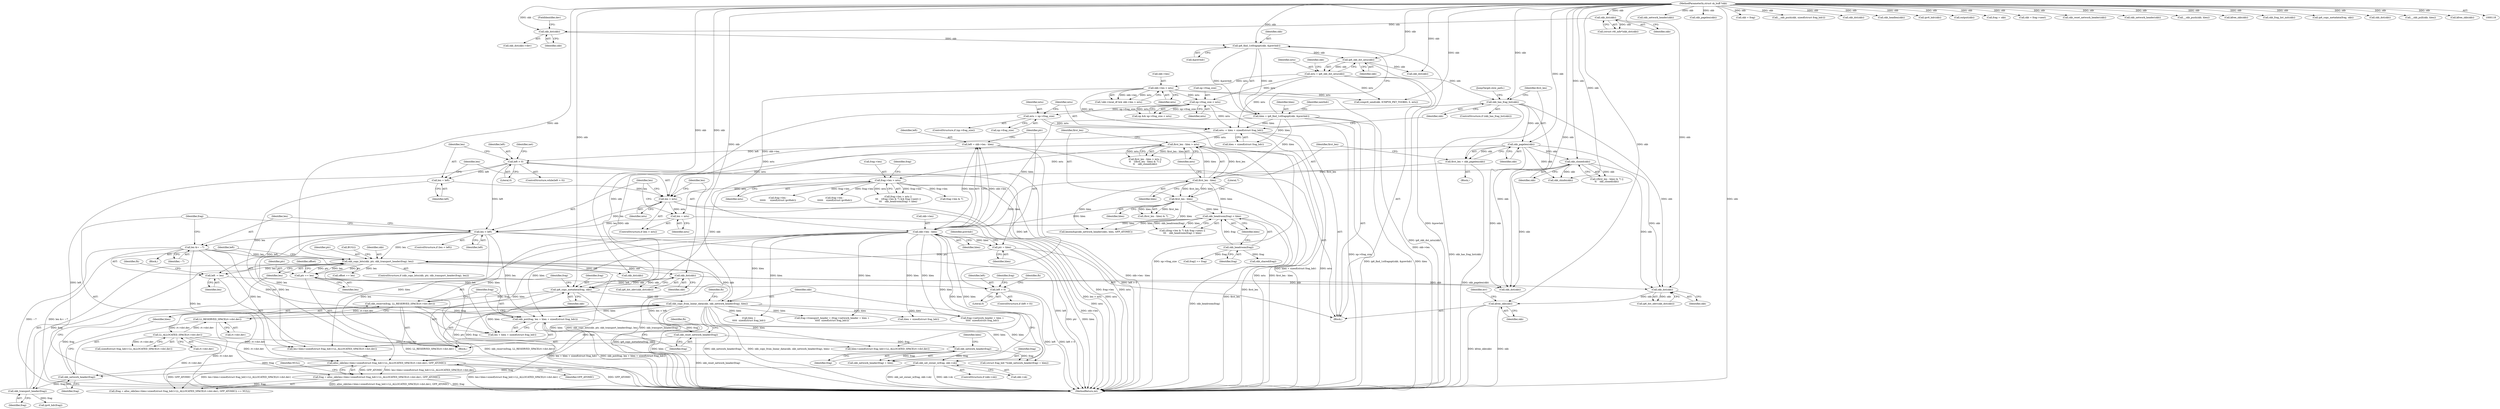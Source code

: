 digraph "0_linux_87c48fa3b4630905f98268dde838ee43626a060c_1@API" {
"1000855" [label="(Call,kfree_skb(skb))"];
"1000852" [label="(Call,skb_dst(skb))"];
"1000846" [label="(Call,skb_dst(skb))"];
"1000792" [label="(Call,skb_copy_bits(skb, ptr, skb_transport_header(frag), len))"];
"1000759" [label="(Call,skb_copy_from_linear_data(skb, skb_network_header(frag), hlen))"];
"1000709" [label="(Call,ip6_copy_metadata(frag, skb))"];
"1000679" [label="(Call,frag = alloc_skb(len+hlen+sizeof(struct frag_hdr)+LL_ALLOCATED_SPACE(rt->dst.dev), GFP_ATOMIC))"];
"1000681" [label="(Call,alloc_skb(len+hlen+sizeof(struct frag_hdr)+LL_ALLOCATED_SPACE(rt->dst.dev), GFP_ATOMIC))"];
"1000674" [label="(Call,len &= ~7)"];
"1000670" [label="(Call,len < left)"];
"1000663" [label="(Call,len > mtu)"];
"1000659" [label="(Call,len = left)"];
"1000655" [label="(Call,left > 0)"];
"1000809" [label="(Call,left > 0)"];
"1000799" [label="(Call,left -= len)"];
"1000640" [label="(Call,left = skb->len - hlen)"];
"1000642" [label="(Call,skb->len - hlen)"];
"1000194" [label="(Call,skb->len > mtu)"];
"1000184" [label="(Call,mtu = ip6_skb_dst_mtu(skb))"];
"1000186" [label="(Call,ip6_skb_dst_mtu(skb))"];
"1000176" [label="(Call,ip6_find_1stfragopt(skb, &prevhdr))"];
"1000171" [label="(Call,skb_dst(skb))"];
"1000128" [label="(Call,skb_dst(skb))"];
"1000119" [label="(MethodParameterIn,struct sk_buff *skb)"];
"1000267" [label="(Call,first_len - hlen)"];
"1000261" [label="(Call,first_len - hlen)"];
"1000253" [label="(Call,first_len = skb_pagelen(skb))"];
"1000255" [label="(Call,skb_pagelen(skb))"];
"1000249" [label="(Call,skb_has_frag_list(skb))"];
"1000174" [label="(Call,hlen = ip6_find_1stfragopt(skb, &prevhdr))"];
"1000292" [label="(Call,skb_headroom(frag) < hlen)"];
"1000293" [label="(Call,skb_headroom(frag))"];
"1000260" [label="(Call,first_len - hlen > mtu)"];
"1000242" [label="(Call,mtu -= hlen + sizeof(struct frag_hdr))"];
"1000237" [label="(Call,mtu = np->frag_size)"];
"1000227" [label="(Call,np->frag_size < mtu)"];
"1000277" [label="(Call,frag->len > mtu)"];
"1000666" [label="(Call,len = mtu)"];
"1000689" [label="(Call,LL_ALLOCATED_SPACE(rt->dst.dev))"];
"1000714" [label="(Call,LL_RESERVED_SPACE(rt->dst.dev))"];
"1000271" [label="(Call,skb_cloned(skb))"];
"1000761" [label="(Call,skb_network_header(frag))"];
"1000754" [label="(Call,skb_set_owner_w(frag, skb->sk))"];
"1000735" [label="(Call,skb_network_header(frag))"];
"1000728" [label="(Call,skb_reset_network_header(frag))"];
"1000720" [label="(Call,skb_put(frag, len + hlen + sizeof(struct frag_hdr)))"];
"1000712" [label="(Call,skb_reserve(frag, LL_RESERVED_SPACE(rt->dst.dev)))"];
"1000647" [label="(Call,ptr = hlen)"];
"1000830" [label="(Call,ptr += len)"];
"1000795" [label="(Call,skb_transport_header(frag))"];
"1000736" [label="(Identifier,frag)"];
"1000648" [label="(Identifier,ptr)"];
"1000175" [label="(Identifier,hlen)"];
"1000350" [label="(Call,skb_network_header(skb))"];
"1000755" [label="(Identifier,frag)"];
"1000295" [label="(Identifier,hlen)"];
"1000690" [label="(Call,rt->dst.dev)"];
"1000673" [label="(Block,)"];
"1000119" [label="(MethodParameterIn,struct sk_buff *skb)"];
"1000642" [label="(Call,skb->len - hlen)"];
"1000831" [label="(Identifier,ptr)"];
"1000670" [label="(Call,len < left)"];
"1000177" [label="(Identifier,skb)"];
"1000233" [label="(ControlStructure,if (np->frag_size))"];
"1000413" [label="(Call,skb_pagelen(skb))"];
"1000194" [label="(Call,skb->len > mtu)"];
"1000254" [label="(Identifier,first_len)"];
"1000863" [label="(Call,skb_dst(skb))"];
"1000552" [label="(Call,skb = frag)"];
"1000858" [label="(Identifier,err)"];
"1000253" [label="(Call,first_len = skb_pagelen(skb))"];
"1000800" [label="(Identifier,left)"];
"1000761" [label="(Call,skb_network_header(frag))"];
"1000696" [label="(Identifier,NULL)"];
"1000276" [label="(Call,frag->len > mtu ||\n\t\t\t    ((frag->len & 7) && frag->next) ||\n\t\t\t    skb_headroom(frag) < hlen)"];
"1000728" [label="(Call,skb_reset_network_header(frag))"];
"1000374" [label="(Call,__skb_push(skb, sizeof(struct frag_hdr)))"];
"1000256" [label="(Identifier,skb)"];
"1000795" [label="(Call,skb_transport_header(frag))"];
"1000281" [label="(Identifier,mtu)"];
"1000680" [label="(Identifier,frag)"];
"1000656" [label="(Identifier,left)"];
"1000763" [label="(Identifier,hlen)"];
"1000269" [label="(Identifier,hlen)"];
"1000766" [label="(Identifier,fh)"];
"1000361" [label="(Call,skb_dst(skb))"];
"1000277" [label="(Call,frag->len > mtu)"];
"1000421" [label="(Call,skb_headlen(skb))"];
"1000678" [label="(Call,(frag = alloc_skb(len+hlen+sizeof(struct frag_hdr)+LL_ALLOCATED_SPACE(rt->dst.dev), GFP_ATOMIC)) == NULL)"];
"1000655" [label="(Call,left > 0)"];
"1000242" [label="(Call,mtu -= hlen + sizeof(struct frag_hdr))"];
"1000714" [label="(Call,LL_RESERVED_SPACE(rt->dst.dev))"];
"1000798" [label="(Call,BUG())"];
"1000689" [label="(Call,LL_ALLOCATED_SPACE(rt->dst.dev))"];
"1000187" [label="(Identifier,skb)"];
"1000294" [label="(Identifier,frag)"];
"1000663" [label="(Call,len > mtu)"];
"1000665" [label="(Identifier,mtu)"];
"1000659" [label="(Call,len = left)"];
"1000793" [label="(Identifier,skb)"];
"1000261" [label="(Call,first_len - hlen)"];
"1000724" [label="(Call,hlen + sizeof(struct frag_hdr))"];
"1000695" [label="(Identifier,GFP_ATOMIC)"];
"1000814" [label="(Identifier,fh)"];
"1000676" [label="(Identifier,~7)"];
"1000640" [label="(Call,left = skb->len - hlen)"];
"1000646" [label="(Identifier,hlen)"];
"1000208" [label="(Call,icmpv6_send(skb, ICMPV6_PKT_TOOBIG, 0, mtu))"];
"1000270" [label="(Literal,7)"];
"1000181" [label="(Identifier,nexthdr)"];
"1000662" [label="(ControlStructure,if (len > mtu))"];
"1000128" [label="(Call,skb_dst(skb))"];
"1000298" [label="(Call,skb_shared(frag))"];
"1000522" [label="(Call,frag->len -\n\t\t\t\t\t\t      sizeof(struct ipv6hdr))"];
"1000824" [label="(Call,frag->len -\n\t\t\t\t\t\t    sizeof(struct ipv6hdr))"];
"1000804" [label="(Identifier,fh)"];
"1000121" [label="(Block,)"];
"1000754" [label="(Call,skb_set_owner_w(frag, skb->sk))"];
"1000267" [label="(Call,first_len - hlen)"];
"1000430" [label="(Call,ipv6_hdr(skb))"];
"1000811" [label="(Literal,0)"];
"1000845" [label="(Call,ip6_dst_idev(skb_dst(skb)))"];
"1000649" [label="(Identifier,hlen)"];
"1000732" [label="(Call,(struct frag_hdr *)(skb_network_header(frag) + hlen))"];
"1000284" [label="(Call,frag->len & 7)"];
"1000796" [label="(Identifier,frag)"];
"1000668" [label="(Identifier,mtu)"];
"1000742" [label="(Call,frag->network_header + hlen +\n\t\t\t\t\t  sizeof(struct frag_hdr))"];
"1000533" [label="(Call,output(skb))"];
"1000647" [label="(Call,ptr = hlen)"];
"1000661" [label="(Identifier,left)"];
"1000198" [label="(Identifier,mtu)"];
"1000597" [label="(Call,frag = skb)"];
"1000239" [label="(Call,np->frag_size)"];
"1000797" [label="(Identifier,len)"];
"1000722" [label="(Call,len + hlen + sizeof(struct frag_hdr))"];
"1000684" [label="(Call,hlen+sizeof(struct frag_hdr)+LL_ALLOCATED_SPACE(rt->dst.dev))"];
"1000250" [label="(Identifier,skb)"];
"1000126" [label="(Call,(struct rt6_info*)skb_dst(skb))"];
"1000265" [label="(Call,((first_len - hlen) & 7) ||\n\t\t    skb_cloned(skb))"];
"1000832" [label="(Identifier,len)"];
"1000870" [label="(MethodReturn,int)"];
"1000590" [label="(Call,skb = frag->next)"];
"1000856" [label="(Identifier,skb)"];
"1000679" [label="(Call,frag = alloc_skb(len+hlen+sizeof(struct frag_hdr)+LL_ALLOCATED_SPACE(rt->dst.dev), GFP_ATOMIC))"];
"1000801" [label="(Identifier,len)"];
"1000381" [label="(Call,skb_reset_network_header(skb))"];
"1000227" [label="(Call,np->frag_size < mtu)"];
"1000172" [label="(Identifier,skb)"];
"1000847" [label="(Identifier,skb)"];
"1000720" [label="(Call,skb_put(frag, len + hlen + sizeof(struct frag_hdr)))"];
"1000731" [label="(Identifier,fh)"];
"1000674" [label="(Call,len &= ~7)"];
"1000186" [label="(Call,ip6_skb_dst_mtu(skb))"];
"1000682" [label="(Call,len+hlen+sizeof(struct frag_hdr)+LL_ALLOCATED_SPACE(rt->dst.dev))"];
"1000263" [label="(Identifier,hlen)"];
"1000833" [label="(Call,offset += len)"];
"1000681" [label="(Call,alloc_skb(len+hlen+sizeof(struct frag_hdr)+LL_ALLOCATED_SPACE(rt->dst.dev), GFP_ATOMIC))"];
"1000384" [label="(Call,skb_network_header(skb))"];
"1000762" [label="(Identifier,frag)"];
"1000759" [label="(Call,skb_copy_from_linear_data(skb, skb_network_header(frag), hlen))"];
"1000251" [label="(Block,)"];
"1000729" [label="(Identifier,frag)"];
"1000231" [label="(Identifier,mtu)"];
"1000657" [label="(Literal,0)"];
"1000244" [label="(Call,hlen + sizeof(struct frag_hdr))"];
"1000669" [label="(ControlStructure,if (len < left))"];
"1000799" [label="(Call,left -= len)"];
"1000282" [label="(Call,((frag->len & 7) && frag->next) ||\n\t\t\t    skb_headroom(frag) < hlen)"];
"1000260" [label="(Call,first_len - hlen > mtu)"];
"1000248" [label="(ControlStructure,if (skb_has_frag_list(skb)))"];
"1000701" [label="(Call,skb_dst(skb))"];
"1000664" [label="(Identifier,len)"];
"1000271" [label="(Call,skb_cloned(skb))"];
"1000378" [label="(Call,__skb_push(skb, hlen))"];
"1000671" [label="(Identifier,len)"];
"1000750" [label="(ControlStructure,if (skb->sk))"];
"1000672" [label="(Identifier,left)"];
"1000643" [label="(Call,skb->len)"];
"1000709" [label="(Call,ip6_copy_metadata(frag, skb))"];
"1000292" [label="(Call,skb_headroom(frag) < hlen)"];
"1000185" [label="(Identifier,mtu)"];
"1000349" [label="(Call,kmemdup(skb_network_header(skb), hlen, GFP_ATOMIC))"];
"1000189" [label="(Call,!skb->local_df && skb->len > mtu)"];
"1000173" [label="(FieldIdentifier,dev)"];
"1000195" [label="(Call,skb->len)"];
"1000192" [label="(Identifier,skb)"];
"1000667" [label="(Identifier,len)"];
"1000850" [label="(Identifier,net)"];
"1000660" [label="(Identifier,len)"];
"1000238" [label="(Identifier,mtu)"];
"1000272" [label="(Identifier,skb)"];
"1000834" [label="(Identifier,offset)"];
"1000853" [label="(Identifier,skb)"];
"1000237" [label="(Call,mtu = np->frag_size)"];
"1000293" [label="(Call,skb_headroom(frag))"];
"1000792" [label="(Call,skb_copy_bits(skb, ptr, skb_transport_header(frag), len))"];
"1000219" [label="(Call,kfree_skb(skb))"];
"1000338" [label="(Call,skb_shinfo(skb))"];
"1000341" [label="(Call,skb_frag_list_init(skb))"];
"1000686" [label="(Call,sizeof(struct frag_hdr)+LL_ALLOCATED_SPACE(rt->dst.dev))"];
"1000711" [label="(Identifier,skb)"];
"1000654" [label="(ControlStructure,while(left > 0))"];
"1000528" [label="(Call,ip6_copy_metadata(frag, skb))"];
"1000641" [label="(Identifier,left)"];
"1000715" [label="(Call,rt->dst.dev)"];
"1000712" [label="(Call,skb_reserve(frag, LL_RESERVED_SPACE(rt->dst.dev)))"];
"1000249" [label="(Call,skb_has_frag_list(skb))"];
"1000618" [label="(Call,frag2 == frag)"];
"1000830" [label="(Call,ptr += len)"];
"1000266" [label="(Call,(first_len - hlen) & 7)"];
"1000205" [label="(Call,skb_dst(skb))"];
"1000184" [label="(Call,mtu = ip6_skb_dst_mtu(skb))"];
"1000176" [label="(Call,ip6_find_1stfragopt(skb, &prevhdr))"];
"1000666" [label="(Call,len = mtu)"];
"1000794" [label="(Identifier,ptr)"];
"1000652" [label="(Identifier,prevhdr)"];
"1000713" [label="(Identifier,frag)"];
"1000216" [label="(Call,skb_dst(skb))"];
"1000367" [label="(Call,__skb_pull(skb, hlen))"];
"1000810" [label="(Identifier,left)"];
"1000278" [label="(Call,frag->len)"];
"1000675" [label="(Identifier,len)"];
"1000228" [label="(Call,np->frag_size)"];
"1000746" [label="(Call,hlen +\n\t\t\t\t\t  sizeof(struct frag_hdr))"];
"1000710" [label="(Identifier,frag)"];
"1000735" [label="(Call,skb_network_header(frag))"];
"1000852" [label="(Call,skb_dst(skb))"];
"1000174" [label="(Call,hlen = ip6_find_1stfragopt(skb, &prevhdr))"];
"1000738" [label="(Call,frag->transport_header = (frag->network_header + hlen +\n\t\t\t\t\t  sizeof(struct frag_hdr)))"];
"1000820" [label="(Call,ipv6_hdr(frag))"];
"1000243" [label="(Identifier,mtu)"];
"1000171" [label="(Call,skb_dst(skb))"];
"1000851" [label="(Call,ip6_dst_idev(skb_dst(skb)))"];
"1000721" [label="(Identifier,frag)"];
"1000225" [label="(Call,np && np->frag_size < mtu)"];
"1000737" [label="(Identifier,hlen)"];
"1000262" [label="(Identifier,first_len)"];
"1000756" [label="(Call,skb->sk)"];
"1000846" [label="(Call,skb_dst(skb))"];
"1000734" [label="(Call,skb_network_header(frag) + hlen)"];
"1000170" [label="(Call,skb_dst(skb)->dev)"];
"1000760" [label="(Identifier,skb)"];
"1000178" [label="(Call,&prevhdr)"];
"1000264" [label="(Identifier,mtu)"];
"1000821" [label="(Identifier,frag)"];
"1000286" [label="(Identifier,frag)"];
"1000129" [label="(Identifier,skb)"];
"1000639" [label="(JumpTarget,slow_path:)"];
"1000259" [label="(Call,first_len - hlen > mtu ||\n\t\t    ((first_len - hlen) & 7) ||\n\t\t    skb_cloned(skb))"];
"1000791" [label="(ControlStructure,if (skb_copy_bits(skb, ptr, skb_transport_header(frag), len)))"];
"1000658" [label="(Block,)"];
"1000855" [label="(Call,kfree_skb(skb))"];
"1000268" [label="(Identifier,first_len)"];
"1000809" [label="(Call,left > 0)"];
"1000866" [label="(Call,kfree_skb(skb))"];
"1000808" [label="(ControlStructure,if (left > 0))"];
"1000255" [label="(Call,skb_pagelen(skb))"];
"1000855" -> "1000121"  [label="AST: "];
"1000855" -> "1000856"  [label="CFG: "];
"1000856" -> "1000855"  [label="AST: "];
"1000858" -> "1000855"  [label="CFG: "];
"1000855" -> "1000870"  [label="DDG: kfree_skb(skb)"];
"1000855" -> "1000870"  [label="DDG: skb"];
"1000852" -> "1000855"  [label="DDG: skb"];
"1000119" -> "1000855"  [label="DDG: skb"];
"1000852" -> "1000851"  [label="AST: "];
"1000852" -> "1000853"  [label="CFG: "];
"1000853" -> "1000852"  [label="AST: "];
"1000851" -> "1000852"  [label="CFG: "];
"1000852" -> "1000851"  [label="DDG: skb"];
"1000846" -> "1000852"  [label="DDG: skb"];
"1000249" -> "1000852"  [label="DDG: skb"];
"1000271" -> "1000852"  [label="DDG: skb"];
"1000255" -> "1000852"  [label="DDG: skb"];
"1000119" -> "1000852"  [label="DDG: skb"];
"1000846" -> "1000845"  [label="AST: "];
"1000846" -> "1000847"  [label="CFG: "];
"1000847" -> "1000846"  [label="AST: "];
"1000845" -> "1000846"  [label="CFG: "];
"1000846" -> "1000701"  [label="DDG: skb"];
"1000846" -> "1000709"  [label="DDG: skb"];
"1000846" -> "1000845"  [label="DDG: skb"];
"1000792" -> "1000846"  [label="DDG: skb"];
"1000119" -> "1000846"  [label="DDG: skb"];
"1000792" -> "1000791"  [label="AST: "];
"1000792" -> "1000797"  [label="CFG: "];
"1000793" -> "1000792"  [label="AST: "];
"1000794" -> "1000792"  [label="AST: "];
"1000795" -> "1000792"  [label="AST: "];
"1000797" -> "1000792"  [label="AST: "];
"1000798" -> "1000792"  [label="CFG: "];
"1000800" -> "1000792"  [label="CFG: "];
"1000792" -> "1000870"  [label="DDG: skb_copy_bits(skb, ptr, skb_transport_header(frag), len)"];
"1000792" -> "1000870"  [label="DDG: skb_transport_header(frag)"];
"1000759" -> "1000792"  [label="DDG: skb"];
"1000119" -> "1000792"  [label="DDG: skb"];
"1000647" -> "1000792"  [label="DDG: ptr"];
"1000830" -> "1000792"  [label="DDG: ptr"];
"1000795" -> "1000792"  [label="DDG: frag"];
"1000674" -> "1000792"  [label="DDG: len"];
"1000670" -> "1000792"  [label="DDG: len"];
"1000792" -> "1000799"  [label="DDG: len"];
"1000792" -> "1000830"  [label="DDG: len"];
"1000792" -> "1000830"  [label="DDG: ptr"];
"1000792" -> "1000833"  [label="DDG: len"];
"1000792" -> "1000863"  [label="DDG: skb"];
"1000759" -> "1000658"  [label="AST: "];
"1000759" -> "1000763"  [label="CFG: "];
"1000760" -> "1000759"  [label="AST: "];
"1000761" -> "1000759"  [label="AST: "];
"1000763" -> "1000759"  [label="AST: "];
"1000766" -> "1000759"  [label="CFG: "];
"1000759" -> "1000870"  [label="DDG: skb_copy_from_linear_data(skb, skb_network_header(frag), hlen)"];
"1000759" -> "1000870"  [label="DDG: hlen"];
"1000759" -> "1000870"  [label="DDG: skb_network_header(frag)"];
"1000759" -> "1000681"  [label="DDG: hlen"];
"1000759" -> "1000682"  [label="DDG: hlen"];
"1000759" -> "1000684"  [label="DDG: hlen"];
"1000759" -> "1000720"  [label="DDG: hlen"];
"1000759" -> "1000722"  [label="DDG: hlen"];
"1000759" -> "1000724"  [label="DDG: hlen"];
"1000759" -> "1000732"  [label="DDG: hlen"];
"1000759" -> "1000734"  [label="DDG: hlen"];
"1000759" -> "1000738"  [label="DDG: hlen"];
"1000759" -> "1000742"  [label="DDG: hlen"];
"1000759" -> "1000746"  [label="DDG: hlen"];
"1000709" -> "1000759"  [label="DDG: skb"];
"1000119" -> "1000759"  [label="DDG: skb"];
"1000761" -> "1000759"  [label="DDG: frag"];
"1000642" -> "1000759"  [label="DDG: hlen"];
"1000709" -> "1000658"  [label="AST: "];
"1000709" -> "1000711"  [label="CFG: "];
"1000710" -> "1000709"  [label="AST: "];
"1000711" -> "1000709"  [label="AST: "];
"1000713" -> "1000709"  [label="CFG: "];
"1000709" -> "1000870"  [label="DDG: ip6_copy_metadata(frag, skb)"];
"1000679" -> "1000709"  [label="DDG: frag"];
"1000249" -> "1000709"  [label="DDG: skb"];
"1000271" -> "1000709"  [label="DDG: skb"];
"1000255" -> "1000709"  [label="DDG: skb"];
"1000119" -> "1000709"  [label="DDG: skb"];
"1000709" -> "1000712"  [label="DDG: frag"];
"1000679" -> "1000678"  [label="AST: "];
"1000679" -> "1000681"  [label="CFG: "];
"1000680" -> "1000679"  [label="AST: "];
"1000681" -> "1000679"  [label="AST: "];
"1000696" -> "1000679"  [label="CFG: "];
"1000679" -> "1000870"  [label="DDG: alloc_skb(len+hlen+sizeof(struct frag_hdr)+LL_ALLOCATED_SPACE(rt->dst.dev), GFP_ATOMIC)"];
"1000679" -> "1000870"  [label="DDG: frag"];
"1000679" -> "1000678"  [label="DDG: frag"];
"1000681" -> "1000679"  [label="DDG: len+hlen+sizeof(struct frag_hdr)+LL_ALLOCATED_SPACE(rt->dst.dev)"];
"1000681" -> "1000679"  [label="DDG: GFP_ATOMIC"];
"1000681" -> "1000695"  [label="CFG: "];
"1000682" -> "1000681"  [label="AST: "];
"1000695" -> "1000681"  [label="AST: "];
"1000681" -> "1000870"  [label="DDG: len+hlen+sizeof(struct frag_hdr)+LL_ALLOCATED_SPACE(rt->dst.dev)"];
"1000681" -> "1000870"  [label="DDG: GFP_ATOMIC"];
"1000681" -> "1000678"  [label="DDG: len+hlen+sizeof(struct frag_hdr)+LL_ALLOCATED_SPACE(rt->dst.dev)"];
"1000681" -> "1000678"  [label="DDG: GFP_ATOMIC"];
"1000674" -> "1000681"  [label="DDG: len"];
"1000670" -> "1000681"  [label="DDG: len"];
"1000642" -> "1000681"  [label="DDG: hlen"];
"1000689" -> "1000681"  [label="DDG: rt->dst.dev"];
"1000674" -> "1000673"  [label="AST: "];
"1000674" -> "1000676"  [label="CFG: "];
"1000675" -> "1000674"  [label="AST: "];
"1000676" -> "1000674"  [label="AST: "];
"1000680" -> "1000674"  [label="CFG: "];
"1000674" -> "1000870"  [label="DDG: ~7"];
"1000674" -> "1000870"  [label="DDG: len &= ~7"];
"1000670" -> "1000674"  [label="DDG: len"];
"1000674" -> "1000682"  [label="DDG: len"];
"1000674" -> "1000720"  [label="DDG: len"];
"1000674" -> "1000722"  [label="DDG: len"];
"1000670" -> "1000669"  [label="AST: "];
"1000670" -> "1000672"  [label="CFG: "];
"1000671" -> "1000670"  [label="AST: "];
"1000672" -> "1000670"  [label="AST: "];
"1000675" -> "1000670"  [label="CFG: "];
"1000680" -> "1000670"  [label="CFG: "];
"1000670" -> "1000870"  [label="DDG: left"];
"1000670" -> "1000870"  [label="DDG: len < left"];
"1000663" -> "1000670"  [label="DDG: len"];
"1000666" -> "1000670"  [label="DDG: len"];
"1000655" -> "1000670"  [label="DDG: left"];
"1000670" -> "1000682"  [label="DDG: len"];
"1000670" -> "1000720"  [label="DDG: len"];
"1000670" -> "1000722"  [label="DDG: len"];
"1000670" -> "1000799"  [label="DDG: left"];
"1000663" -> "1000662"  [label="AST: "];
"1000663" -> "1000665"  [label="CFG: "];
"1000664" -> "1000663"  [label="AST: "];
"1000665" -> "1000663"  [label="AST: "];
"1000667" -> "1000663"  [label="CFG: "];
"1000671" -> "1000663"  [label="CFG: "];
"1000663" -> "1000870"  [label="DDG: len > mtu"];
"1000663" -> "1000870"  [label="DDG: mtu"];
"1000659" -> "1000663"  [label="DDG: len"];
"1000260" -> "1000663"  [label="DDG: mtu"];
"1000277" -> "1000663"  [label="DDG: mtu"];
"1000242" -> "1000663"  [label="DDG: mtu"];
"1000663" -> "1000666"  [label="DDG: mtu"];
"1000659" -> "1000658"  [label="AST: "];
"1000659" -> "1000661"  [label="CFG: "];
"1000660" -> "1000659"  [label="AST: "];
"1000661" -> "1000659"  [label="AST: "];
"1000664" -> "1000659"  [label="CFG: "];
"1000655" -> "1000659"  [label="DDG: left"];
"1000655" -> "1000654"  [label="AST: "];
"1000655" -> "1000657"  [label="CFG: "];
"1000656" -> "1000655"  [label="AST: "];
"1000657" -> "1000655"  [label="AST: "];
"1000660" -> "1000655"  [label="CFG: "];
"1000850" -> "1000655"  [label="CFG: "];
"1000655" -> "1000870"  [label="DDG: left"];
"1000655" -> "1000870"  [label="DDG: left > 0"];
"1000809" -> "1000655"  [label="DDG: left"];
"1000640" -> "1000655"  [label="DDG: left"];
"1000809" -> "1000808"  [label="AST: "];
"1000809" -> "1000811"  [label="CFG: "];
"1000810" -> "1000809"  [label="AST: "];
"1000811" -> "1000809"  [label="AST: "];
"1000814" -> "1000809"  [label="CFG: "];
"1000821" -> "1000809"  [label="CFG: "];
"1000809" -> "1000870"  [label="DDG: left"];
"1000809" -> "1000870"  [label="DDG: left > 0"];
"1000799" -> "1000809"  [label="DDG: left"];
"1000799" -> "1000658"  [label="AST: "];
"1000799" -> "1000801"  [label="CFG: "];
"1000800" -> "1000799"  [label="AST: "];
"1000801" -> "1000799"  [label="AST: "];
"1000804" -> "1000799"  [label="CFG: "];
"1000640" -> "1000121"  [label="AST: "];
"1000640" -> "1000642"  [label="CFG: "];
"1000641" -> "1000640"  [label="AST: "];
"1000642" -> "1000640"  [label="AST: "];
"1000648" -> "1000640"  [label="CFG: "];
"1000640" -> "1000870"  [label="DDG: skb->len - hlen"];
"1000642" -> "1000640"  [label="DDG: skb->len"];
"1000642" -> "1000640"  [label="DDG: hlen"];
"1000642" -> "1000646"  [label="CFG: "];
"1000643" -> "1000642"  [label="AST: "];
"1000646" -> "1000642"  [label="AST: "];
"1000642" -> "1000870"  [label="DDG: skb->len"];
"1000194" -> "1000642"  [label="DDG: skb->len"];
"1000267" -> "1000642"  [label="DDG: hlen"];
"1000261" -> "1000642"  [label="DDG: hlen"];
"1000292" -> "1000642"  [label="DDG: hlen"];
"1000174" -> "1000642"  [label="DDG: hlen"];
"1000642" -> "1000647"  [label="DDG: hlen"];
"1000642" -> "1000682"  [label="DDG: hlen"];
"1000642" -> "1000684"  [label="DDG: hlen"];
"1000642" -> "1000720"  [label="DDG: hlen"];
"1000642" -> "1000722"  [label="DDG: hlen"];
"1000642" -> "1000724"  [label="DDG: hlen"];
"1000642" -> "1000732"  [label="DDG: hlen"];
"1000642" -> "1000734"  [label="DDG: hlen"];
"1000642" -> "1000738"  [label="DDG: hlen"];
"1000642" -> "1000742"  [label="DDG: hlen"];
"1000642" -> "1000746"  [label="DDG: hlen"];
"1000194" -> "1000189"  [label="AST: "];
"1000194" -> "1000198"  [label="CFG: "];
"1000195" -> "1000194"  [label="AST: "];
"1000198" -> "1000194"  [label="AST: "];
"1000189" -> "1000194"  [label="CFG: "];
"1000194" -> "1000870"  [label="DDG: skb->len"];
"1000194" -> "1000189"  [label="DDG: skb->len"];
"1000194" -> "1000189"  [label="DDG: mtu"];
"1000184" -> "1000194"  [label="DDG: mtu"];
"1000194" -> "1000208"  [label="DDG: mtu"];
"1000194" -> "1000227"  [label="DDG: mtu"];
"1000194" -> "1000242"  [label="DDG: mtu"];
"1000184" -> "1000121"  [label="AST: "];
"1000184" -> "1000186"  [label="CFG: "];
"1000185" -> "1000184"  [label="AST: "];
"1000186" -> "1000184"  [label="AST: "];
"1000192" -> "1000184"  [label="CFG: "];
"1000184" -> "1000870"  [label="DDG: ip6_skb_dst_mtu(skb)"];
"1000186" -> "1000184"  [label="DDG: skb"];
"1000184" -> "1000208"  [label="DDG: mtu"];
"1000184" -> "1000227"  [label="DDG: mtu"];
"1000184" -> "1000242"  [label="DDG: mtu"];
"1000186" -> "1000187"  [label="CFG: "];
"1000187" -> "1000186"  [label="AST: "];
"1000176" -> "1000186"  [label="DDG: skb"];
"1000119" -> "1000186"  [label="DDG: skb"];
"1000186" -> "1000205"  [label="DDG: skb"];
"1000186" -> "1000249"  [label="DDG: skb"];
"1000176" -> "1000174"  [label="AST: "];
"1000176" -> "1000178"  [label="CFG: "];
"1000177" -> "1000176"  [label="AST: "];
"1000178" -> "1000176"  [label="AST: "];
"1000174" -> "1000176"  [label="CFG: "];
"1000176" -> "1000870"  [label="DDG: &prevhdr"];
"1000176" -> "1000174"  [label="DDG: skb"];
"1000176" -> "1000174"  [label="DDG: &prevhdr"];
"1000171" -> "1000176"  [label="DDG: skb"];
"1000119" -> "1000176"  [label="DDG: skb"];
"1000171" -> "1000170"  [label="AST: "];
"1000171" -> "1000172"  [label="CFG: "];
"1000172" -> "1000171"  [label="AST: "];
"1000173" -> "1000171"  [label="CFG: "];
"1000128" -> "1000171"  [label="DDG: skb"];
"1000119" -> "1000171"  [label="DDG: skb"];
"1000128" -> "1000126"  [label="AST: "];
"1000128" -> "1000129"  [label="CFG: "];
"1000129" -> "1000128"  [label="AST: "];
"1000126" -> "1000128"  [label="CFG: "];
"1000128" -> "1000126"  [label="DDG: skb"];
"1000119" -> "1000128"  [label="DDG: skb"];
"1000119" -> "1000118"  [label="AST: "];
"1000119" -> "1000870"  [label="DDG: skb"];
"1000119" -> "1000205"  [label="DDG: skb"];
"1000119" -> "1000208"  [label="DDG: skb"];
"1000119" -> "1000216"  [label="DDG: skb"];
"1000119" -> "1000219"  [label="DDG: skb"];
"1000119" -> "1000249"  [label="DDG: skb"];
"1000119" -> "1000255"  [label="DDG: skb"];
"1000119" -> "1000271"  [label="DDG: skb"];
"1000119" -> "1000338"  [label="DDG: skb"];
"1000119" -> "1000341"  [label="DDG: skb"];
"1000119" -> "1000350"  [label="DDG: skb"];
"1000119" -> "1000361"  [label="DDG: skb"];
"1000119" -> "1000367"  [label="DDG: skb"];
"1000119" -> "1000374"  [label="DDG: skb"];
"1000119" -> "1000378"  [label="DDG: skb"];
"1000119" -> "1000381"  [label="DDG: skb"];
"1000119" -> "1000384"  [label="DDG: skb"];
"1000119" -> "1000413"  [label="DDG: skb"];
"1000119" -> "1000421"  [label="DDG: skb"];
"1000119" -> "1000430"  [label="DDG: skb"];
"1000119" -> "1000528"  [label="DDG: skb"];
"1000119" -> "1000533"  [label="DDG: skb"];
"1000119" -> "1000552"  [label="DDG: skb"];
"1000119" -> "1000590"  [label="DDG: skb"];
"1000119" -> "1000597"  [label="DDG: skb"];
"1000119" -> "1000701"  [label="DDG: skb"];
"1000119" -> "1000863"  [label="DDG: skb"];
"1000119" -> "1000866"  [label="DDG: skb"];
"1000267" -> "1000266"  [label="AST: "];
"1000267" -> "1000269"  [label="CFG: "];
"1000268" -> "1000267"  [label="AST: "];
"1000269" -> "1000267"  [label="AST: "];
"1000270" -> "1000267"  [label="CFG: "];
"1000267" -> "1000870"  [label="DDG: first_len"];
"1000267" -> "1000266"  [label="DDG: first_len"];
"1000267" -> "1000266"  [label="DDG: hlen"];
"1000261" -> "1000267"  [label="DDG: first_len"];
"1000261" -> "1000267"  [label="DDG: hlen"];
"1000267" -> "1000292"  [label="DDG: hlen"];
"1000267" -> "1000349"  [label="DDG: hlen"];
"1000261" -> "1000260"  [label="AST: "];
"1000261" -> "1000263"  [label="CFG: "];
"1000262" -> "1000261"  [label="AST: "];
"1000263" -> "1000261"  [label="AST: "];
"1000264" -> "1000261"  [label="CFG: "];
"1000261" -> "1000870"  [label="DDG: first_len"];
"1000261" -> "1000260"  [label="DDG: first_len"];
"1000261" -> "1000260"  [label="DDG: hlen"];
"1000253" -> "1000261"  [label="DDG: first_len"];
"1000174" -> "1000261"  [label="DDG: hlen"];
"1000261" -> "1000292"  [label="DDG: hlen"];
"1000261" -> "1000349"  [label="DDG: hlen"];
"1000253" -> "1000251"  [label="AST: "];
"1000253" -> "1000255"  [label="CFG: "];
"1000254" -> "1000253"  [label="AST: "];
"1000255" -> "1000253"  [label="AST: "];
"1000262" -> "1000253"  [label="CFG: "];
"1000253" -> "1000870"  [label="DDG: skb_pagelen(skb)"];
"1000255" -> "1000253"  [label="DDG: skb"];
"1000255" -> "1000256"  [label="CFG: "];
"1000256" -> "1000255"  [label="AST: "];
"1000249" -> "1000255"  [label="DDG: skb"];
"1000255" -> "1000271"  [label="DDG: skb"];
"1000255" -> "1000338"  [label="DDG: skb"];
"1000255" -> "1000701"  [label="DDG: skb"];
"1000249" -> "1000248"  [label="AST: "];
"1000249" -> "1000250"  [label="CFG: "];
"1000250" -> "1000249"  [label="AST: "];
"1000254" -> "1000249"  [label="CFG: "];
"1000639" -> "1000249"  [label="CFG: "];
"1000249" -> "1000870"  [label="DDG: skb_has_frag_list(skb)"];
"1000249" -> "1000701"  [label="DDG: skb"];
"1000174" -> "1000121"  [label="AST: "];
"1000175" -> "1000174"  [label="AST: "];
"1000181" -> "1000174"  [label="CFG: "];
"1000174" -> "1000870"  [label="DDG: ip6_find_1stfragopt(skb, &prevhdr)"];
"1000174" -> "1000870"  [label="DDG: hlen"];
"1000174" -> "1000242"  [label="DDG: hlen"];
"1000174" -> "1000244"  [label="DDG: hlen"];
"1000292" -> "1000282"  [label="AST: "];
"1000292" -> "1000295"  [label="CFG: "];
"1000293" -> "1000292"  [label="AST: "];
"1000295" -> "1000292"  [label="AST: "];
"1000282" -> "1000292"  [label="CFG: "];
"1000292" -> "1000870"  [label="DDG: skb_headroom(frag)"];
"1000292" -> "1000282"  [label="DDG: skb_headroom(frag)"];
"1000292" -> "1000282"  [label="DDG: hlen"];
"1000293" -> "1000292"  [label="DDG: frag"];
"1000292" -> "1000349"  [label="DDG: hlen"];
"1000293" -> "1000294"  [label="CFG: "];
"1000294" -> "1000293"  [label="AST: "];
"1000295" -> "1000293"  [label="CFG: "];
"1000293" -> "1000298"  [label="DDG: frag"];
"1000293" -> "1000618"  [label="DDG: frag"];
"1000260" -> "1000259"  [label="AST: "];
"1000260" -> "1000264"  [label="CFG: "];
"1000264" -> "1000260"  [label="AST: "];
"1000268" -> "1000260"  [label="CFG: "];
"1000259" -> "1000260"  [label="CFG: "];
"1000260" -> "1000870"  [label="DDG: mtu"];
"1000260" -> "1000870"  [label="DDG: first_len - hlen"];
"1000260" -> "1000259"  [label="DDG: first_len - hlen"];
"1000260" -> "1000259"  [label="DDG: mtu"];
"1000242" -> "1000260"  [label="DDG: mtu"];
"1000260" -> "1000277"  [label="DDG: mtu"];
"1000242" -> "1000121"  [label="AST: "];
"1000242" -> "1000244"  [label="CFG: "];
"1000243" -> "1000242"  [label="AST: "];
"1000244" -> "1000242"  [label="AST: "];
"1000250" -> "1000242"  [label="CFG: "];
"1000242" -> "1000870"  [label="DDG: hlen + sizeof(struct frag_hdr)"];
"1000242" -> "1000870"  [label="DDG: mtu"];
"1000237" -> "1000242"  [label="DDG: mtu"];
"1000227" -> "1000242"  [label="DDG: mtu"];
"1000237" -> "1000233"  [label="AST: "];
"1000237" -> "1000239"  [label="CFG: "];
"1000238" -> "1000237"  [label="AST: "];
"1000239" -> "1000237"  [label="AST: "];
"1000243" -> "1000237"  [label="CFG: "];
"1000237" -> "1000870"  [label="DDG: np->frag_size"];
"1000227" -> "1000237"  [label="DDG: np->frag_size"];
"1000227" -> "1000225"  [label="AST: "];
"1000227" -> "1000231"  [label="CFG: "];
"1000228" -> "1000227"  [label="AST: "];
"1000231" -> "1000227"  [label="AST: "];
"1000225" -> "1000227"  [label="CFG: "];
"1000227" -> "1000870"  [label="DDG: np->frag_size"];
"1000227" -> "1000225"  [label="DDG: np->frag_size"];
"1000227" -> "1000225"  [label="DDG: mtu"];
"1000277" -> "1000276"  [label="AST: "];
"1000277" -> "1000281"  [label="CFG: "];
"1000278" -> "1000277"  [label="AST: "];
"1000281" -> "1000277"  [label="AST: "];
"1000286" -> "1000277"  [label="CFG: "];
"1000276" -> "1000277"  [label="CFG: "];
"1000277" -> "1000870"  [label="DDG: frag->len"];
"1000277" -> "1000870"  [label="DDG: mtu"];
"1000277" -> "1000276"  [label="DDG: frag->len"];
"1000277" -> "1000276"  [label="DDG: mtu"];
"1000277" -> "1000284"  [label="DDG: frag->len"];
"1000277" -> "1000522"  [label="DDG: frag->len"];
"1000277" -> "1000824"  [label="DDG: frag->len"];
"1000666" -> "1000662"  [label="AST: "];
"1000666" -> "1000668"  [label="CFG: "];
"1000667" -> "1000666"  [label="AST: "];
"1000668" -> "1000666"  [label="AST: "];
"1000671" -> "1000666"  [label="CFG: "];
"1000666" -> "1000870"  [label="DDG: mtu"];
"1000689" -> "1000686"  [label="AST: "];
"1000689" -> "1000690"  [label="CFG: "];
"1000690" -> "1000689"  [label="AST: "];
"1000686" -> "1000689"  [label="CFG: "];
"1000689" -> "1000870"  [label="DDG: rt->dst.dev"];
"1000689" -> "1000682"  [label="DDG: rt->dst.dev"];
"1000689" -> "1000684"  [label="DDG: rt->dst.dev"];
"1000689" -> "1000686"  [label="DDG: rt->dst.dev"];
"1000714" -> "1000689"  [label="DDG: rt->dst.dev"];
"1000689" -> "1000714"  [label="DDG: rt->dst.dev"];
"1000714" -> "1000712"  [label="AST: "];
"1000714" -> "1000715"  [label="CFG: "];
"1000715" -> "1000714"  [label="AST: "];
"1000712" -> "1000714"  [label="CFG: "];
"1000714" -> "1000870"  [label="DDG: rt->dst.dev"];
"1000714" -> "1000712"  [label="DDG: rt->dst.dev"];
"1000271" -> "1000265"  [label="AST: "];
"1000271" -> "1000272"  [label="CFG: "];
"1000272" -> "1000271"  [label="AST: "];
"1000265" -> "1000271"  [label="CFG: "];
"1000271" -> "1000265"  [label="DDG: skb"];
"1000271" -> "1000338"  [label="DDG: skb"];
"1000271" -> "1000701"  [label="DDG: skb"];
"1000761" -> "1000762"  [label="CFG: "];
"1000762" -> "1000761"  [label="AST: "];
"1000763" -> "1000761"  [label="CFG: "];
"1000754" -> "1000761"  [label="DDG: frag"];
"1000735" -> "1000761"  [label="DDG: frag"];
"1000761" -> "1000795"  [label="DDG: frag"];
"1000754" -> "1000750"  [label="AST: "];
"1000754" -> "1000756"  [label="CFG: "];
"1000755" -> "1000754"  [label="AST: "];
"1000756" -> "1000754"  [label="AST: "];
"1000760" -> "1000754"  [label="CFG: "];
"1000754" -> "1000870"  [label="DDG: skb_set_owner_w(frag, skb->sk)"];
"1000754" -> "1000870"  [label="DDG: skb->sk"];
"1000735" -> "1000754"  [label="DDG: frag"];
"1000735" -> "1000734"  [label="AST: "];
"1000735" -> "1000736"  [label="CFG: "];
"1000736" -> "1000735"  [label="AST: "];
"1000737" -> "1000735"  [label="CFG: "];
"1000735" -> "1000732"  [label="DDG: frag"];
"1000735" -> "1000734"  [label="DDG: frag"];
"1000728" -> "1000735"  [label="DDG: frag"];
"1000728" -> "1000658"  [label="AST: "];
"1000728" -> "1000729"  [label="CFG: "];
"1000729" -> "1000728"  [label="AST: "];
"1000731" -> "1000728"  [label="CFG: "];
"1000728" -> "1000870"  [label="DDG: skb_reset_network_header(frag)"];
"1000720" -> "1000728"  [label="DDG: frag"];
"1000720" -> "1000658"  [label="AST: "];
"1000720" -> "1000722"  [label="CFG: "];
"1000721" -> "1000720"  [label="AST: "];
"1000722" -> "1000720"  [label="AST: "];
"1000729" -> "1000720"  [label="CFG: "];
"1000720" -> "1000870"  [label="DDG: skb_put(frag, len + hlen + sizeof(struct frag_hdr))"];
"1000720" -> "1000870"  [label="DDG: len + hlen + sizeof(struct frag_hdr)"];
"1000712" -> "1000720"  [label="DDG: frag"];
"1000712" -> "1000658"  [label="AST: "];
"1000713" -> "1000712"  [label="AST: "];
"1000721" -> "1000712"  [label="CFG: "];
"1000712" -> "1000870"  [label="DDG: LL_RESERVED_SPACE(rt->dst.dev)"];
"1000712" -> "1000870"  [label="DDG: skb_reserve(frag, LL_RESERVED_SPACE(rt->dst.dev))"];
"1000647" -> "1000121"  [label="AST: "];
"1000647" -> "1000649"  [label="CFG: "];
"1000648" -> "1000647"  [label="AST: "];
"1000649" -> "1000647"  [label="AST: "];
"1000652" -> "1000647"  [label="CFG: "];
"1000647" -> "1000870"  [label="DDG: ptr"];
"1000647" -> "1000870"  [label="DDG: hlen"];
"1000830" -> "1000658"  [label="AST: "];
"1000830" -> "1000832"  [label="CFG: "];
"1000831" -> "1000830"  [label="AST: "];
"1000832" -> "1000830"  [label="AST: "];
"1000834" -> "1000830"  [label="CFG: "];
"1000830" -> "1000870"  [label="DDG: ptr"];
"1000795" -> "1000796"  [label="CFG: "];
"1000796" -> "1000795"  [label="AST: "];
"1000797" -> "1000795"  [label="CFG: "];
"1000795" -> "1000820"  [label="DDG: frag"];
}
